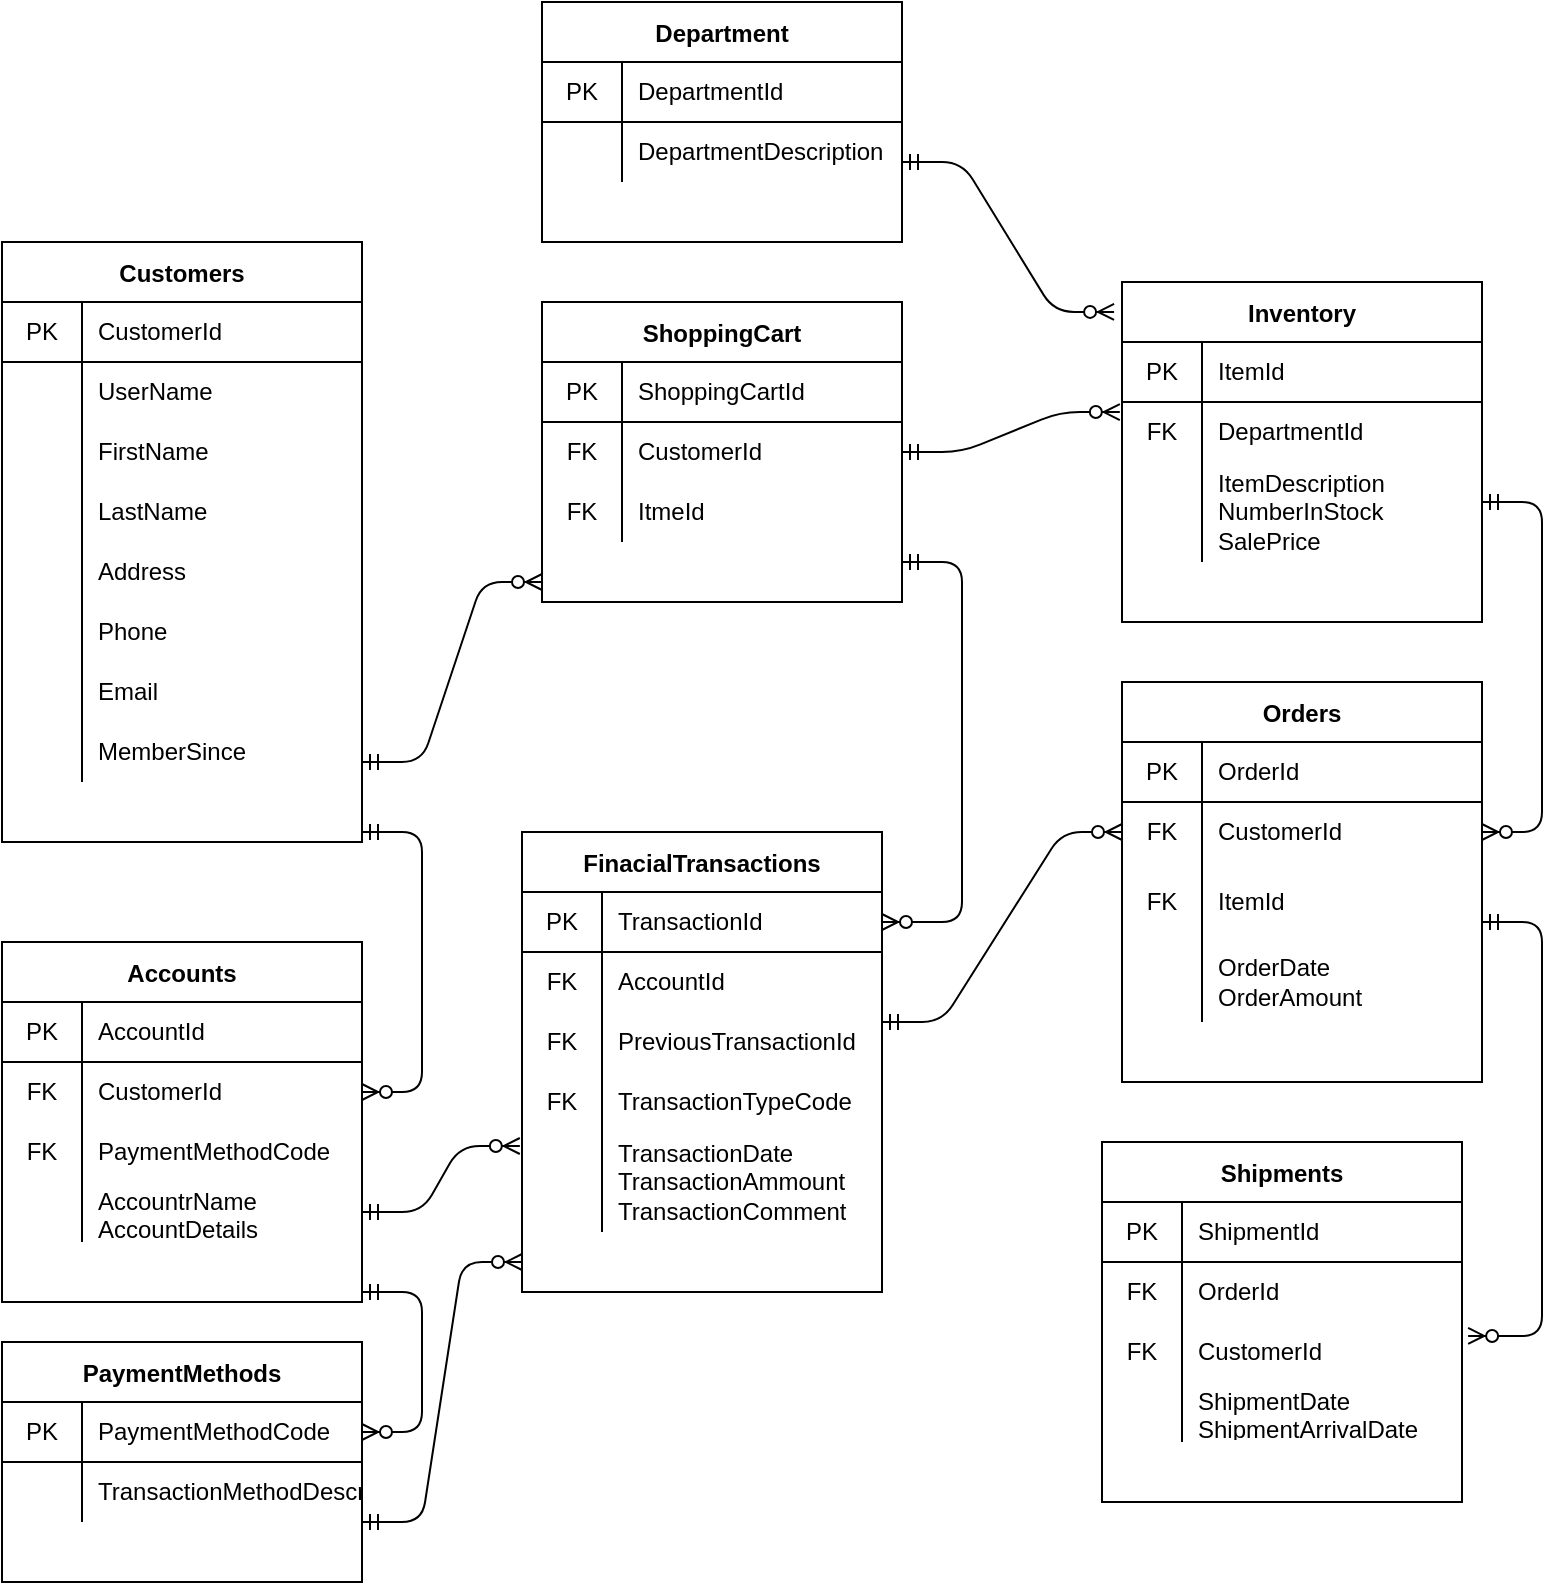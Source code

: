 <mxfile version="14.9.6" type="device"><diagram id="9WRzo0-h3ETyONpO6URu" name="Page-1"><mxGraphModel dx="1086" dy="1906" grid="1" gridSize="10" guides="1" tooltips="1" connect="1" arrows="1" fold="1" page="1" pageScale="1" pageWidth="850" pageHeight="1100" math="0" shadow="0"><root><mxCell id="0"/><mxCell id="1" parent="0"/><mxCell id="kbiYby9vfiGTtwf3nec5-5" value="Customers" style="shape=table;startSize=30;container=1;collapsible=0;childLayout=tableLayout;fixedRows=1;rowLines=0;fontStyle=1;align=center;pointerEvents=1;" vertex="1" parent="1"><mxGeometry x="30" y="20" width="180" height="300" as="geometry"/></mxCell><mxCell id="kbiYby9vfiGTtwf3nec5-6" value="" style="shape=partialRectangle;html=1;whiteSpace=wrap;collapsible=0;dropTarget=0;pointerEvents=1;fillColor=none;top=0;left=0;bottom=1;right=0;points=[[0,0.5],[1,0.5]];portConstraint=eastwest;" vertex="1" parent="kbiYby9vfiGTtwf3nec5-5"><mxGeometry y="30" width="180" height="30" as="geometry"/></mxCell><mxCell id="kbiYby9vfiGTtwf3nec5-7" value="PK" style="shape=partialRectangle;html=1;whiteSpace=wrap;connectable=0;fillColor=none;top=0;left=0;bottom=0;right=0;overflow=hidden;pointerEvents=1;" vertex="1" parent="kbiYby9vfiGTtwf3nec5-6"><mxGeometry width="40" height="30" as="geometry"/></mxCell><mxCell id="kbiYby9vfiGTtwf3nec5-8" value="CustomerId" style="shape=partialRectangle;html=1;whiteSpace=wrap;connectable=0;fillColor=none;top=0;left=0;bottom=0;right=0;align=left;spacingLeft=6;overflow=hidden;pointerEvents=1;" vertex="1" parent="kbiYby9vfiGTtwf3nec5-6"><mxGeometry x="40" width="140" height="30" as="geometry"/></mxCell><mxCell id="kbiYby9vfiGTtwf3nec5-9" value="" style="shape=partialRectangle;html=1;whiteSpace=wrap;collapsible=0;dropTarget=0;pointerEvents=1;fillColor=none;top=0;left=0;bottom=0;right=0;points=[[0,0.5],[1,0.5]];portConstraint=eastwest;" vertex="1" parent="kbiYby9vfiGTtwf3nec5-5"><mxGeometry y="60" width="180" height="30" as="geometry"/></mxCell><mxCell id="kbiYby9vfiGTtwf3nec5-10" value="" style="shape=partialRectangle;html=1;whiteSpace=wrap;connectable=0;fillColor=none;top=0;left=0;bottom=0;right=0;overflow=hidden;pointerEvents=1;" vertex="1" parent="kbiYby9vfiGTtwf3nec5-9"><mxGeometry width="40" height="30" as="geometry"/></mxCell><mxCell id="kbiYby9vfiGTtwf3nec5-11" value="UserName" style="shape=partialRectangle;html=1;whiteSpace=wrap;connectable=0;fillColor=none;top=0;left=0;bottom=0;right=0;align=left;spacingLeft=6;overflow=hidden;pointerEvents=1;" vertex="1" parent="kbiYby9vfiGTtwf3nec5-9"><mxGeometry x="40" width="140" height="30" as="geometry"/></mxCell><mxCell id="kbiYby9vfiGTtwf3nec5-12" value="" style="shape=partialRectangle;html=1;whiteSpace=wrap;collapsible=0;dropTarget=0;pointerEvents=1;fillColor=none;top=0;left=0;bottom=0;right=0;points=[[0,0.5],[1,0.5]];portConstraint=eastwest;" vertex="1" parent="kbiYby9vfiGTtwf3nec5-5"><mxGeometry y="90" width="180" height="30" as="geometry"/></mxCell><mxCell id="kbiYby9vfiGTtwf3nec5-13" value="" style="shape=partialRectangle;html=1;whiteSpace=wrap;connectable=0;fillColor=none;top=0;left=0;bottom=0;right=0;overflow=hidden;pointerEvents=1;" vertex="1" parent="kbiYby9vfiGTtwf3nec5-12"><mxGeometry width="40" height="30" as="geometry"/></mxCell><mxCell id="kbiYby9vfiGTtwf3nec5-14" value="FirstName" style="shape=partialRectangle;html=1;whiteSpace=wrap;connectable=0;fillColor=none;top=0;left=0;bottom=0;right=0;align=left;spacingLeft=6;overflow=hidden;pointerEvents=1;" vertex="1" parent="kbiYby9vfiGTtwf3nec5-12"><mxGeometry x="40" width="140" height="30" as="geometry"/></mxCell><mxCell id="kbiYby9vfiGTtwf3nec5-15" value="" style="shape=partialRectangle;html=1;whiteSpace=wrap;collapsible=0;dropTarget=0;pointerEvents=1;fillColor=none;top=0;left=0;bottom=0;right=0;points=[[0,0.5],[1,0.5]];portConstraint=eastwest;" vertex="1" parent="kbiYby9vfiGTtwf3nec5-5"><mxGeometry y="120" width="180" height="30" as="geometry"/></mxCell><mxCell id="kbiYby9vfiGTtwf3nec5-16" value="" style="shape=partialRectangle;html=1;whiteSpace=wrap;connectable=0;fillColor=none;top=0;left=0;bottom=0;right=0;overflow=hidden;pointerEvents=1;" vertex="1" parent="kbiYby9vfiGTtwf3nec5-15"><mxGeometry width="40" height="30" as="geometry"/></mxCell><mxCell id="kbiYby9vfiGTtwf3nec5-17" value="LastName" style="shape=partialRectangle;html=1;whiteSpace=wrap;connectable=0;fillColor=none;top=0;left=0;bottom=0;right=0;align=left;spacingLeft=6;overflow=hidden;pointerEvents=1;" vertex="1" parent="kbiYby9vfiGTtwf3nec5-15"><mxGeometry x="40" width="140" height="30" as="geometry"/></mxCell><mxCell id="kbiYby9vfiGTtwf3nec5-18" value="" style="shape=partialRectangle;html=1;whiteSpace=wrap;collapsible=0;dropTarget=0;pointerEvents=1;fillColor=none;top=0;left=0;bottom=0;right=0;points=[[0,0.5],[1,0.5]];portConstraint=eastwest;" vertex="1" parent="kbiYby9vfiGTtwf3nec5-5"><mxGeometry y="150" width="180" height="30" as="geometry"/></mxCell><mxCell id="kbiYby9vfiGTtwf3nec5-19" value="" style="shape=partialRectangle;html=1;whiteSpace=wrap;connectable=0;fillColor=none;top=0;left=0;bottom=0;right=0;overflow=hidden;pointerEvents=1;" vertex="1" parent="kbiYby9vfiGTtwf3nec5-18"><mxGeometry width="40" height="30" as="geometry"/></mxCell><mxCell id="kbiYby9vfiGTtwf3nec5-20" value="Address" style="shape=partialRectangle;html=1;whiteSpace=wrap;connectable=0;fillColor=none;top=0;left=0;bottom=0;right=0;align=left;spacingLeft=6;overflow=hidden;pointerEvents=1;" vertex="1" parent="kbiYby9vfiGTtwf3nec5-18"><mxGeometry x="40" width="140" height="30" as="geometry"/></mxCell><mxCell id="kbiYby9vfiGTtwf3nec5-21" value="" style="shape=partialRectangle;html=1;whiteSpace=wrap;collapsible=0;dropTarget=0;pointerEvents=1;fillColor=none;top=0;left=0;bottom=0;right=0;points=[[0,0.5],[1,0.5]];portConstraint=eastwest;" vertex="1" parent="kbiYby9vfiGTtwf3nec5-5"><mxGeometry y="180" width="180" height="30" as="geometry"/></mxCell><mxCell id="kbiYby9vfiGTtwf3nec5-22" value="" style="shape=partialRectangle;html=1;whiteSpace=wrap;connectable=0;fillColor=none;top=0;left=0;bottom=0;right=0;overflow=hidden;pointerEvents=1;" vertex="1" parent="kbiYby9vfiGTtwf3nec5-21"><mxGeometry width="40" height="30" as="geometry"/></mxCell><mxCell id="kbiYby9vfiGTtwf3nec5-23" value="Phone" style="shape=partialRectangle;html=1;whiteSpace=wrap;connectable=0;fillColor=none;top=0;left=0;bottom=0;right=0;align=left;spacingLeft=6;overflow=hidden;pointerEvents=1;" vertex="1" parent="kbiYby9vfiGTtwf3nec5-21"><mxGeometry x="40" width="140" height="30" as="geometry"/></mxCell><mxCell id="kbiYby9vfiGTtwf3nec5-24" value="" style="shape=partialRectangle;html=1;whiteSpace=wrap;collapsible=0;dropTarget=0;pointerEvents=1;fillColor=none;top=0;left=0;bottom=0;right=0;points=[[0,0.5],[1,0.5]];portConstraint=eastwest;" vertex="1" parent="kbiYby9vfiGTtwf3nec5-5"><mxGeometry y="210" width="180" height="30" as="geometry"/></mxCell><mxCell id="kbiYby9vfiGTtwf3nec5-25" value="" style="shape=partialRectangle;html=1;whiteSpace=wrap;connectable=0;fillColor=none;top=0;left=0;bottom=0;right=0;overflow=hidden;pointerEvents=1;" vertex="1" parent="kbiYby9vfiGTtwf3nec5-24"><mxGeometry width="40" height="30" as="geometry"/></mxCell><mxCell id="kbiYby9vfiGTtwf3nec5-26" value="Email" style="shape=partialRectangle;html=1;whiteSpace=wrap;connectable=0;fillColor=none;top=0;left=0;bottom=0;right=0;align=left;spacingLeft=6;overflow=hidden;pointerEvents=1;" vertex="1" parent="kbiYby9vfiGTtwf3nec5-24"><mxGeometry x="40" width="140" height="30" as="geometry"/></mxCell><mxCell id="kbiYby9vfiGTtwf3nec5-27" value="" style="shape=partialRectangle;html=1;whiteSpace=wrap;collapsible=0;dropTarget=0;pointerEvents=1;fillColor=none;top=0;left=0;bottom=0;right=0;points=[[0,0.5],[1,0.5]];portConstraint=eastwest;" vertex="1" parent="kbiYby9vfiGTtwf3nec5-5"><mxGeometry y="240" width="180" height="30" as="geometry"/></mxCell><mxCell id="kbiYby9vfiGTtwf3nec5-28" value="" style="shape=partialRectangle;html=1;whiteSpace=wrap;connectable=0;fillColor=none;top=0;left=0;bottom=0;right=0;overflow=hidden;pointerEvents=1;" vertex="1" parent="kbiYby9vfiGTtwf3nec5-27"><mxGeometry width="40" height="30" as="geometry"/></mxCell><mxCell id="kbiYby9vfiGTtwf3nec5-29" value="MemberSince" style="shape=partialRectangle;html=1;whiteSpace=wrap;connectable=0;fillColor=none;top=0;left=0;bottom=0;right=0;align=left;spacingLeft=6;overflow=hidden;pointerEvents=1;" vertex="1" parent="kbiYby9vfiGTtwf3nec5-27"><mxGeometry x="40" width="140" height="30" as="geometry"/></mxCell><mxCell id="kbiYby9vfiGTtwf3nec5-31" value="Accounts" style="shape=table;startSize=30;container=1;collapsible=0;childLayout=tableLayout;fixedRows=1;rowLines=0;fontStyle=1;align=center;pointerEvents=1;" vertex="1" parent="1"><mxGeometry x="30" y="370" width="180" height="180" as="geometry"/></mxCell><mxCell id="kbiYby9vfiGTtwf3nec5-32" value="" style="shape=partialRectangle;html=1;whiteSpace=wrap;collapsible=0;dropTarget=0;pointerEvents=1;fillColor=none;top=0;left=0;bottom=1;right=0;points=[[0,0.5],[1,0.5]];portConstraint=eastwest;" vertex="1" parent="kbiYby9vfiGTtwf3nec5-31"><mxGeometry y="30" width="180" height="30" as="geometry"/></mxCell><mxCell id="kbiYby9vfiGTtwf3nec5-33" value="PK" style="shape=partialRectangle;html=1;whiteSpace=wrap;connectable=0;fillColor=none;top=0;left=0;bottom=0;right=0;overflow=hidden;pointerEvents=1;" vertex="1" parent="kbiYby9vfiGTtwf3nec5-32"><mxGeometry width="40" height="30" as="geometry"/></mxCell><mxCell id="kbiYby9vfiGTtwf3nec5-34" value="AccountId" style="shape=partialRectangle;html=1;whiteSpace=wrap;connectable=0;fillColor=none;top=0;left=0;bottom=0;right=0;align=left;spacingLeft=6;overflow=hidden;pointerEvents=1;" vertex="1" parent="kbiYby9vfiGTtwf3nec5-32"><mxGeometry x="40" width="140" height="30" as="geometry"/></mxCell><mxCell id="kbiYby9vfiGTtwf3nec5-35" value="" style="shape=partialRectangle;html=1;whiteSpace=wrap;collapsible=0;dropTarget=0;pointerEvents=1;fillColor=none;top=0;left=0;bottom=0;right=0;points=[[0,0.5],[1,0.5]];portConstraint=eastwest;" vertex="1" parent="kbiYby9vfiGTtwf3nec5-31"><mxGeometry y="60" width="180" height="30" as="geometry"/></mxCell><mxCell id="kbiYby9vfiGTtwf3nec5-36" value="FK" style="shape=partialRectangle;html=1;whiteSpace=wrap;connectable=0;fillColor=none;top=0;left=0;bottom=0;right=0;overflow=hidden;pointerEvents=1;" vertex="1" parent="kbiYby9vfiGTtwf3nec5-35"><mxGeometry width="40" height="30" as="geometry"/></mxCell><mxCell id="kbiYby9vfiGTtwf3nec5-37" value="CustomerId" style="shape=partialRectangle;html=1;whiteSpace=wrap;connectable=0;fillColor=none;top=0;left=0;bottom=0;right=0;align=left;spacingLeft=6;overflow=hidden;pointerEvents=1;" vertex="1" parent="kbiYby9vfiGTtwf3nec5-35"><mxGeometry x="40" width="140" height="30" as="geometry"/></mxCell><mxCell id="kbiYby9vfiGTtwf3nec5-38" value="" style="shape=partialRectangle;html=1;whiteSpace=wrap;collapsible=0;dropTarget=0;pointerEvents=1;fillColor=none;top=0;left=0;bottom=0;right=0;points=[[0,0.5],[1,0.5]];portConstraint=eastwest;" vertex="1" parent="kbiYby9vfiGTtwf3nec5-31"><mxGeometry y="90" width="180" height="30" as="geometry"/></mxCell><mxCell id="kbiYby9vfiGTtwf3nec5-39" value="FK" style="shape=partialRectangle;html=1;whiteSpace=wrap;connectable=0;fillColor=none;top=0;left=0;bottom=0;right=0;overflow=hidden;pointerEvents=1;" vertex="1" parent="kbiYby9vfiGTtwf3nec5-38"><mxGeometry width="40" height="30" as="geometry"/></mxCell><mxCell id="kbiYby9vfiGTtwf3nec5-40" value="PaymentMethodCode" style="shape=partialRectangle;html=1;whiteSpace=wrap;connectable=0;fillColor=none;top=0;left=0;bottom=0;right=0;align=left;spacingLeft=6;overflow=hidden;pointerEvents=1;" vertex="1" parent="kbiYby9vfiGTtwf3nec5-38"><mxGeometry x="40" width="140" height="30" as="geometry"/></mxCell><mxCell id="kbiYby9vfiGTtwf3nec5-132" value="" style="shape=partialRectangle;html=1;whiteSpace=wrap;collapsible=0;dropTarget=0;pointerEvents=1;fillColor=none;top=0;left=0;bottom=0;right=0;points=[[0,0.5],[1,0.5]];portConstraint=eastwest;" vertex="1" parent="kbiYby9vfiGTtwf3nec5-31"><mxGeometry y="120" width="180" height="30" as="geometry"/></mxCell><mxCell id="kbiYby9vfiGTtwf3nec5-133" value="" style="shape=partialRectangle;html=1;whiteSpace=wrap;connectable=0;fillColor=none;top=0;left=0;bottom=0;right=0;overflow=hidden;pointerEvents=1;" vertex="1" parent="kbiYby9vfiGTtwf3nec5-132"><mxGeometry width="40" height="30" as="geometry"/></mxCell><mxCell id="kbiYby9vfiGTtwf3nec5-134" value="AccountrName&lt;br&gt;AccountDetails" style="shape=partialRectangle;html=1;whiteSpace=wrap;connectable=0;fillColor=none;top=0;left=0;bottom=0;right=0;align=left;spacingLeft=6;overflow=hidden;pointerEvents=1;" vertex="1" parent="kbiYby9vfiGTtwf3nec5-132"><mxGeometry x="40" width="140" height="30" as="geometry"/></mxCell><mxCell id="kbiYby9vfiGTtwf3nec5-44" value="PaymentMethods" style="shape=table;startSize=30;container=1;collapsible=0;childLayout=tableLayout;fixedRows=1;rowLines=0;fontStyle=1;align=center;pointerEvents=1;" vertex="1" parent="1"><mxGeometry x="30" y="570" width="180" height="120" as="geometry"/></mxCell><mxCell id="kbiYby9vfiGTtwf3nec5-45" value="" style="shape=partialRectangle;html=1;whiteSpace=wrap;collapsible=0;dropTarget=0;pointerEvents=1;fillColor=none;top=0;left=0;bottom=1;right=0;points=[[0,0.5],[1,0.5]];portConstraint=eastwest;" vertex="1" parent="kbiYby9vfiGTtwf3nec5-44"><mxGeometry y="30" width="180" height="30" as="geometry"/></mxCell><mxCell id="kbiYby9vfiGTtwf3nec5-46" value="PK" style="shape=partialRectangle;html=1;whiteSpace=wrap;connectable=0;fillColor=none;top=0;left=0;bottom=0;right=0;overflow=hidden;pointerEvents=1;" vertex="1" parent="kbiYby9vfiGTtwf3nec5-45"><mxGeometry width="40" height="30" as="geometry"/></mxCell><mxCell id="kbiYby9vfiGTtwf3nec5-47" value="PaymentMethodCode" style="shape=partialRectangle;html=1;whiteSpace=wrap;connectable=0;fillColor=none;top=0;left=0;bottom=0;right=0;align=left;spacingLeft=6;overflow=hidden;pointerEvents=1;" vertex="1" parent="kbiYby9vfiGTtwf3nec5-45"><mxGeometry x="40" width="140" height="30" as="geometry"/></mxCell><mxCell id="kbiYby9vfiGTtwf3nec5-48" value="" style="shape=partialRectangle;html=1;whiteSpace=wrap;collapsible=0;dropTarget=0;pointerEvents=1;fillColor=none;top=0;left=0;bottom=0;right=0;points=[[0,0.5],[1,0.5]];portConstraint=eastwest;" vertex="1" parent="kbiYby9vfiGTtwf3nec5-44"><mxGeometry y="60" width="180" height="30" as="geometry"/></mxCell><mxCell id="kbiYby9vfiGTtwf3nec5-49" value="" style="shape=partialRectangle;html=1;whiteSpace=wrap;connectable=0;fillColor=none;top=0;left=0;bottom=0;right=0;overflow=hidden;pointerEvents=1;" vertex="1" parent="kbiYby9vfiGTtwf3nec5-48"><mxGeometry width="40" height="30" as="geometry"/></mxCell><mxCell id="kbiYby9vfiGTtwf3nec5-50" value="TransactionMethodDescription" style="shape=partialRectangle;html=1;whiteSpace=wrap;connectable=0;fillColor=none;top=0;left=0;bottom=0;right=0;align=left;spacingLeft=6;overflow=hidden;pointerEvents=1;" vertex="1" parent="kbiYby9vfiGTtwf3nec5-48"><mxGeometry x="40" width="140" height="30" as="geometry"/></mxCell><mxCell id="kbiYby9vfiGTtwf3nec5-73" value="Department" style="shape=table;startSize=30;container=1;collapsible=0;childLayout=tableLayout;fixedRows=1;rowLines=0;fontStyle=1;align=center;pointerEvents=1;" vertex="1" parent="1"><mxGeometry x="300" y="-100" width="180" height="120" as="geometry"/></mxCell><mxCell id="kbiYby9vfiGTtwf3nec5-74" value="" style="shape=partialRectangle;html=1;whiteSpace=wrap;collapsible=0;dropTarget=0;pointerEvents=1;fillColor=none;top=0;left=0;bottom=1;right=0;points=[[0,0.5],[1,0.5]];portConstraint=eastwest;" vertex="1" parent="kbiYby9vfiGTtwf3nec5-73"><mxGeometry y="30" width="180" height="30" as="geometry"/></mxCell><mxCell id="kbiYby9vfiGTtwf3nec5-75" value="PK" style="shape=partialRectangle;html=1;whiteSpace=wrap;connectable=0;fillColor=none;top=0;left=0;bottom=0;right=0;overflow=hidden;pointerEvents=1;" vertex="1" parent="kbiYby9vfiGTtwf3nec5-74"><mxGeometry width="40" height="30" as="geometry"/></mxCell><mxCell id="kbiYby9vfiGTtwf3nec5-76" value="DepartmentId" style="shape=partialRectangle;html=1;whiteSpace=wrap;connectable=0;fillColor=none;top=0;left=0;bottom=0;right=0;align=left;spacingLeft=6;overflow=hidden;pointerEvents=1;" vertex="1" parent="kbiYby9vfiGTtwf3nec5-74"><mxGeometry x="40" width="140" height="30" as="geometry"/></mxCell><mxCell id="kbiYby9vfiGTtwf3nec5-77" value="" style="shape=partialRectangle;html=1;whiteSpace=wrap;collapsible=0;dropTarget=0;pointerEvents=1;fillColor=none;top=0;left=0;bottom=0;right=0;points=[[0,0.5],[1,0.5]];portConstraint=eastwest;" vertex="1" parent="kbiYby9vfiGTtwf3nec5-73"><mxGeometry y="60" width="180" height="30" as="geometry"/></mxCell><mxCell id="kbiYby9vfiGTtwf3nec5-78" value="" style="shape=partialRectangle;html=1;whiteSpace=wrap;connectable=0;fillColor=none;top=0;left=0;bottom=0;right=0;overflow=hidden;pointerEvents=1;" vertex="1" parent="kbiYby9vfiGTtwf3nec5-77"><mxGeometry width="40" height="30" as="geometry"/></mxCell><mxCell id="kbiYby9vfiGTtwf3nec5-79" value="DepartmentDescription" style="shape=partialRectangle;html=1;whiteSpace=wrap;connectable=0;fillColor=none;top=0;left=0;bottom=0;right=0;align=left;spacingLeft=6;overflow=hidden;pointerEvents=1;" vertex="1" parent="kbiYby9vfiGTtwf3nec5-77"><mxGeometry x="40" width="140" height="30" as="geometry"/></mxCell><mxCell id="kbiYby9vfiGTtwf3nec5-83" value="ShoppingCart" style="shape=table;startSize=30;container=1;collapsible=0;childLayout=tableLayout;fixedRows=1;rowLines=0;fontStyle=1;align=center;pointerEvents=1;" vertex="1" parent="1"><mxGeometry x="300" y="50" width="180" height="150" as="geometry"/></mxCell><mxCell id="kbiYby9vfiGTtwf3nec5-84" value="" style="shape=partialRectangle;html=1;whiteSpace=wrap;collapsible=0;dropTarget=0;pointerEvents=1;fillColor=none;top=0;left=0;bottom=1;right=0;points=[[0,0.5],[1,0.5]];portConstraint=eastwest;" vertex="1" parent="kbiYby9vfiGTtwf3nec5-83"><mxGeometry y="30" width="180" height="30" as="geometry"/></mxCell><mxCell id="kbiYby9vfiGTtwf3nec5-85" value="PK" style="shape=partialRectangle;html=1;whiteSpace=wrap;connectable=0;fillColor=none;top=0;left=0;bottom=0;right=0;overflow=hidden;pointerEvents=1;" vertex="1" parent="kbiYby9vfiGTtwf3nec5-84"><mxGeometry width="40" height="30" as="geometry"/></mxCell><mxCell id="kbiYby9vfiGTtwf3nec5-86" value="ShoppingCartId" style="shape=partialRectangle;html=1;whiteSpace=wrap;connectable=0;fillColor=none;top=0;left=0;bottom=0;right=0;align=left;spacingLeft=6;overflow=hidden;pointerEvents=1;" vertex="1" parent="kbiYby9vfiGTtwf3nec5-84"><mxGeometry x="40" width="140" height="30" as="geometry"/></mxCell><mxCell id="kbiYby9vfiGTtwf3nec5-87" value="" style="shape=partialRectangle;html=1;whiteSpace=wrap;collapsible=0;dropTarget=0;pointerEvents=1;fillColor=none;top=0;left=0;bottom=0;right=0;points=[[0,0.5],[1,0.5]];portConstraint=eastwest;" vertex="1" parent="kbiYby9vfiGTtwf3nec5-83"><mxGeometry y="60" width="180" height="30" as="geometry"/></mxCell><mxCell id="kbiYby9vfiGTtwf3nec5-88" value="FK" style="shape=partialRectangle;html=1;whiteSpace=wrap;connectable=0;fillColor=none;top=0;left=0;bottom=0;right=0;overflow=hidden;pointerEvents=1;" vertex="1" parent="kbiYby9vfiGTtwf3nec5-87"><mxGeometry width="40" height="30" as="geometry"/></mxCell><mxCell id="kbiYby9vfiGTtwf3nec5-89" value="CustomerId" style="shape=partialRectangle;html=1;whiteSpace=wrap;connectable=0;fillColor=none;top=0;left=0;bottom=0;right=0;align=left;spacingLeft=6;overflow=hidden;pointerEvents=1;" vertex="1" parent="kbiYby9vfiGTtwf3nec5-87"><mxGeometry x="40" width="140" height="30" as="geometry"/></mxCell><mxCell id="kbiYby9vfiGTtwf3nec5-90" value="" style="shape=partialRectangle;html=1;whiteSpace=wrap;collapsible=0;dropTarget=0;pointerEvents=1;fillColor=none;top=0;left=0;bottom=0;right=0;points=[[0,0.5],[1,0.5]];portConstraint=eastwest;" vertex="1" parent="kbiYby9vfiGTtwf3nec5-83"><mxGeometry y="90" width="180" height="30" as="geometry"/></mxCell><mxCell id="kbiYby9vfiGTtwf3nec5-91" value="FK" style="shape=partialRectangle;html=1;whiteSpace=wrap;connectable=0;fillColor=none;top=0;left=0;bottom=0;right=0;overflow=hidden;pointerEvents=1;" vertex="1" parent="kbiYby9vfiGTtwf3nec5-90"><mxGeometry width="40" height="30" as="geometry"/></mxCell><mxCell id="kbiYby9vfiGTtwf3nec5-92" value="ItmeId" style="shape=partialRectangle;html=1;whiteSpace=wrap;connectable=0;fillColor=none;top=0;left=0;bottom=0;right=0;align=left;spacingLeft=6;overflow=hidden;pointerEvents=1;" vertex="1" parent="kbiYby9vfiGTtwf3nec5-90"><mxGeometry x="40" width="140" height="30" as="geometry"/></mxCell><mxCell id="kbiYby9vfiGTtwf3nec5-93" value="Inventory" style="shape=table;startSize=30;container=1;collapsible=0;childLayout=tableLayout;fixedRows=1;rowLines=0;fontStyle=1;align=center;pointerEvents=1;" vertex="1" parent="1"><mxGeometry x="590" y="40" width="180" height="170" as="geometry"/></mxCell><mxCell id="kbiYby9vfiGTtwf3nec5-94" value="" style="shape=partialRectangle;html=1;whiteSpace=wrap;collapsible=0;dropTarget=0;pointerEvents=1;fillColor=none;top=0;left=0;bottom=1;right=0;points=[[0,0.5],[1,0.5]];portConstraint=eastwest;" vertex="1" parent="kbiYby9vfiGTtwf3nec5-93"><mxGeometry y="30" width="180" height="30" as="geometry"/></mxCell><mxCell id="kbiYby9vfiGTtwf3nec5-95" value="PK" style="shape=partialRectangle;html=1;whiteSpace=wrap;connectable=0;fillColor=none;top=0;left=0;bottom=0;right=0;overflow=hidden;pointerEvents=1;" vertex="1" parent="kbiYby9vfiGTtwf3nec5-94"><mxGeometry width="40" height="30" as="geometry"/></mxCell><mxCell id="kbiYby9vfiGTtwf3nec5-96" value="ItemId" style="shape=partialRectangle;html=1;whiteSpace=wrap;connectable=0;fillColor=none;top=0;left=0;bottom=0;right=0;align=left;spacingLeft=6;overflow=hidden;pointerEvents=1;" vertex="1" parent="kbiYby9vfiGTtwf3nec5-94"><mxGeometry x="40" width="140" height="30" as="geometry"/></mxCell><mxCell id="kbiYby9vfiGTtwf3nec5-97" value="" style="shape=partialRectangle;html=1;whiteSpace=wrap;collapsible=0;dropTarget=0;pointerEvents=1;fillColor=none;top=0;left=0;bottom=0;right=0;points=[[0,0.5],[1,0.5]];portConstraint=eastwest;" vertex="1" parent="kbiYby9vfiGTtwf3nec5-93"><mxGeometry y="60" width="180" height="30" as="geometry"/></mxCell><mxCell id="kbiYby9vfiGTtwf3nec5-98" value="FK" style="shape=partialRectangle;html=1;whiteSpace=wrap;connectable=0;fillColor=none;top=0;left=0;bottom=0;right=0;overflow=hidden;pointerEvents=1;" vertex="1" parent="kbiYby9vfiGTtwf3nec5-97"><mxGeometry width="40" height="30" as="geometry"/></mxCell><mxCell id="kbiYby9vfiGTtwf3nec5-99" value="DepartmentId" style="shape=partialRectangle;html=1;whiteSpace=wrap;connectable=0;fillColor=none;top=0;left=0;bottom=0;right=0;align=left;spacingLeft=6;overflow=hidden;pointerEvents=1;" vertex="1" parent="kbiYby9vfiGTtwf3nec5-97"><mxGeometry x="40" width="140" height="30" as="geometry"/></mxCell><mxCell id="kbiYby9vfiGTtwf3nec5-100" value="" style="shape=partialRectangle;html=1;whiteSpace=wrap;collapsible=0;dropTarget=0;pointerEvents=1;fillColor=none;top=0;left=0;bottom=0;right=0;points=[[0,0.5],[1,0.5]];portConstraint=eastwest;" vertex="1" parent="kbiYby9vfiGTtwf3nec5-93"><mxGeometry y="90" width="180" height="50" as="geometry"/></mxCell><mxCell id="kbiYby9vfiGTtwf3nec5-101" value="" style="shape=partialRectangle;html=1;whiteSpace=wrap;connectable=0;fillColor=none;top=0;left=0;bottom=0;right=0;overflow=hidden;pointerEvents=1;" vertex="1" parent="kbiYby9vfiGTtwf3nec5-100"><mxGeometry width="40" height="50" as="geometry"/></mxCell><mxCell id="kbiYby9vfiGTtwf3nec5-102" value="ItemDescription&lt;br&gt;NumberInStock&lt;br&gt;SalePrice" style="shape=partialRectangle;html=1;whiteSpace=wrap;connectable=0;fillColor=none;top=0;left=0;bottom=0;right=0;align=left;spacingLeft=6;overflow=hidden;pointerEvents=1;" vertex="1" parent="kbiYby9vfiGTtwf3nec5-100"><mxGeometry x="40" width="140" height="50" as="geometry"/></mxCell><mxCell id="kbiYby9vfiGTtwf3nec5-103" value="Orders" style="shape=table;startSize=30;container=1;collapsible=0;childLayout=tableLayout;fixedRows=1;rowLines=0;fontStyle=1;align=center;pointerEvents=1;" vertex="1" parent="1"><mxGeometry x="590" y="240" width="180" height="200" as="geometry"/></mxCell><mxCell id="kbiYby9vfiGTtwf3nec5-104" value="" style="shape=partialRectangle;html=1;whiteSpace=wrap;collapsible=0;dropTarget=0;pointerEvents=1;fillColor=none;top=0;left=0;bottom=1;right=0;points=[[0,0.5],[1,0.5]];portConstraint=eastwest;" vertex="1" parent="kbiYby9vfiGTtwf3nec5-103"><mxGeometry y="30" width="180" height="30" as="geometry"/></mxCell><mxCell id="kbiYby9vfiGTtwf3nec5-105" value="PK" style="shape=partialRectangle;html=1;whiteSpace=wrap;connectable=0;fillColor=none;top=0;left=0;bottom=0;right=0;overflow=hidden;pointerEvents=1;" vertex="1" parent="kbiYby9vfiGTtwf3nec5-104"><mxGeometry width="40" height="30" as="geometry"/></mxCell><mxCell id="kbiYby9vfiGTtwf3nec5-106" value="OrderId" style="shape=partialRectangle;html=1;whiteSpace=wrap;connectable=0;fillColor=none;top=0;left=0;bottom=0;right=0;align=left;spacingLeft=6;overflow=hidden;pointerEvents=1;" vertex="1" parent="kbiYby9vfiGTtwf3nec5-104"><mxGeometry x="40" width="140" height="30" as="geometry"/></mxCell><mxCell id="kbiYby9vfiGTtwf3nec5-107" value="" style="shape=partialRectangle;html=1;whiteSpace=wrap;collapsible=0;dropTarget=0;pointerEvents=1;fillColor=none;top=0;left=0;bottom=0;right=0;points=[[0,0.5],[1,0.5]];portConstraint=eastwest;" vertex="1" parent="kbiYby9vfiGTtwf3nec5-103"><mxGeometry y="60" width="180" height="30" as="geometry"/></mxCell><mxCell id="kbiYby9vfiGTtwf3nec5-108" value="FK" style="shape=partialRectangle;html=1;whiteSpace=wrap;connectable=0;fillColor=none;top=0;left=0;bottom=0;right=0;overflow=hidden;pointerEvents=1;" vertex="1" parent="kbiYby9vfiGTtwf3nec5-107"><mxGeometry width="40" height="30" as="geometry"/></mxCell><mxCell id="kbiYby9vfiGTtwf3nec5-109" value="CustomerId" style="shape=partialRectangle;html=1;whiteSpace=wrap;connectable=0;fillColor=none;top=0;left=0;bottom=0;right=0;align=left;spacingLeft=6;overflow=hidden;pointerEvents=1;" vertex="1" parent="kbiYby9vfiGTtwf3nec5-107"><mxGeometry x="40" width="140" height="30" as="geometry"/></mxCell><mxCell id="kbiYby9vfiGTtwf3nec5-110" value="" style="shape=partialRectangle;html=1;whiteSpace=wrap;collapsible=0;dropTarget=0;pointerEvents=1;fillColor=none;top=0;left=0;bottom=0;right=0;points=[[0,0.5],[1,0.5]];portConstraint=eastwest;" vertex="1" parent="kbiYby9vfiGTtwf3nec5-103"><mxGeometry y="90" width="180" height="40" as="geometry"/></mxCell><mxCell id="kbiYby9vfiGTtwf3nec5-111" value="FK" style="shape=partialRectangle;html=1;whiteSpace=wrap;connectable=0;fillColor=none;top=0;left=0;bottom=0;right=0;overflow=hidden;pointerEvents=1;" vertex="1" parent="kbiYby9vfiGTtwf3nec5-110"><mxGeometry width="40" height="40" as="geometry"/></mxCell><mxCell id="kbiYby9vfiGTtwf3nec5-112" value="ItemId" style="shape=partialRectangle;html=1;whiteSpace=wrap;connectable=0;fillColor=none;top=0;left=0;bottom=0;right=0;align=left;spacingLeft=6;overflow=hidden;pointerEvents=1;" vertex="1" parent="kbiYby9vfiGTtwf3nec5-110"><mxGeometry x="40" width="140" height="40" as="geometry"/></mxCell><mxCell id="kbiYby9vfiGTtwf3nec5-113" value="" style="shape=partialRectangle;html=1;whiteSpace=wrap;collapsible=0;dropTarget=0;pointerEvents=1;fillColor=none;top=0;left=0;bottom=0;right=0;points=[[0,0.5],[1,0.5]];portConstraint=eastwest;" vertex="1" parent="kbiYby9vfiGTtwf3nec5-103"><mxGeometry y="130" width="180" height="40" as="geometry"/></mxCell><mxCell id="kbiYby9vfiGTtwf3nec5-114" value="" style="shape=partialRectangle;html=1;whiteSpace=wrap;connectable=0;fillColor=none;top=0;left=0;bottom=0;right=0;overflow=hidden;pointerEvents=1;" vertex="1" parent="kbiYby9vfiGTtwf3nec5-113"><mxGeometry width="40" height="40" as="geometry"/></mxCell><mxCell id="kbiYby9vfiGTtwf3nec5-115" value="OrderDate&lt;br&gt;OrderAmount" style="shape=partialRectangle;html=1;whiteSpace=wrap;connectable=0;fillColor=none;top=0;left=0;bottom=0;right=0;align=left;spacingLeft=6;overflow=hidden;pointerEvents=1;" vertex="1" parent="kbiYby9vfiGTtwf3nec5-113"><mxGeometry x="40" width="140" height="40" as="geometry"/></mxCell><mxCell id="kbiYby9vfiGTtwf3nec5-116" value="Shipments" style="shape=table;startSize=30;container=1;collapsible=0;childLayout=tableLayout;fixedRows=1;rowLines=0;fontStyle=1;align=center;pointerEvents=1;" vertex="1" parent="1"><mxGeometry x="580" y="470" width="180" height="180" as="geometry"/></mxCell><mxCell id="kbiYby9vfiGTtwf3nec5-117" value="" style="shape=partialRectangle;html=1;whiteSpace=wrap;collapsible=0;dropTarget=0;pointerEvents=1;fillColor=none;top=0;left=0;bottom=1;right=0;points=[[0,0.5],[1,0.5]];portConstraint=eastwest;" vertex="1" parent="kbiYby9vfiGTtwf3nec5-116"><mxGeometry y="30" width="180" height="30" as="geometry"/></mxCell><mxCell id="kbiYby9vfiGTtwf3nec5-118" value="PK" style="shape=partialRectangle;html=1;whiteSpace=wrap;connectable=0;fillColor=none;top=0;left=0;bottom=0;right=0;overflow=hidden;pointerEvents=1;" vertex="1" parent="kbiYby9vfiGTtwf3nec5-117"><mxGeometry width="40" height="30" as="geometry"/></mxCell><mxCell id="kbiYby9vfiGTtwf3nec5-119" value="ShipmentId" style="shape=partialRectangle;html=1;whiteSpace=wrap;connectable=0;fillColor=none;top=0;left=0;bottom=0;right=0;align=left;spacingLeft=6;overflow=hidden;pointerEvents=1;" vertex="1" parent="kbiYby9vfiGTtwf3nec5-117"><mxGeometry x="40" width="140" height="30" as="geometry"/></mxCell><mxCell id="kbiYby9vfiGTtwf3nec5-120" value="" style="shape=partialRectangle;html=1;whiteSpace=wrap;collapsible=0;dropTarget=0;pointerEvents=1;fillColor=none;top=0;left=0;bottom=0;right=0;points=[[0,0.5],[1,0.5]];portConstraint=eastwest;" vertex="1" parent="kbiYby9vfiGTtwf3nec5-116"><mxGeometry y="60" width="180" height="30" as="geometry"/></mxCell><mxCell id="kbiYby9vfiGTtwf3nec5-121" value="FK" style="shape=partialRectangle;html=1;whiteSpace=wrap;connectable=0;fillColor=none;top=0;left=0;bottom=0;right=0;overflow=hidden;pointerEvents=1;" vertex="1" parent="kbiYby9vfiGTtwf3nec5-120"><mxGeometry width="40" height="30" as="geometry"/></mxCell><mxCell id="kbiYby9vfiGTtwf3nec5-122" value="OrderId" style="shape=partialRectangle;html=1;whiteSpace=wrap;connectable=0;fillColor=none;top=0;left=0;bottom=0;right=0;align=left;spacingLeft=6;overflow=hidden;pointerEvents=1;" vertex="1" parent="kbiYby9vfiGTtwf3nec5-120"><mxGeometry x="40" width="140" height="30" as="geometry"/></mxCell><mxCell id="kbiYby9vfiGTtwf3nec5-123" value="" style="shape=partialRectangle;html=1;whiteSpace=wrap;collapsible=0;dropTarget=0;pointerEvents=1;fillColor=none;top=0;left=0;bottom=0;right=0;points=[[0,0.5],[1,0.5]];portConstraint=eastwest;" vertex="1" parent="kbiYby9vfiGTtwf3nec5-116"><mxGeometry y="90" width="180" height="30" as="geometry"/></mxCell><mxCell id="kbiYby9vfiGTtwf3nec5-124" value="FK" style="shape=partialRectangle;html=1;whiteSpace=wrap;connectable=0;fillColor=none;top=0;left=0;bottom=0;right=0;overflow=hidden;pointerEvents=1;" vertex="1" parent="kbiYby9vfiGTtwf3nec5-123"><mxGeometry width="40" height="30" as="geometry"/></mxCell><mxCell id="kbiYby9vfiGTtwf3nec5-125" value="CustomerId" style="shape=partialRectangle;html=1;whiteSpace=wrap;connectable=0;fillColor=none;top=0;left=0;bottom=0;right=0;align=left;spacingLeft=6;overflow=hidden;pointerEvents=1;" vertex="1" parent="kbiYby9vfiGTtwf3nec5-123"><mxGeometry x="40" width="140" height="30" as="geometry"/></mxCell><mxCell id="kbiYby9vfiGTtwf3nec5-126" value="" style="shape=partialRectangle;html=1;whiteSpace=wrap;collapsible=0;dropTarget=0;pointerEvents=1;fillColor=none;top=0;left=0;bottom=0;right=0;points=[[0,0.5],[1,0.5]];portConstraint=eastwest;" vertex="1" parent="kbiYby9vfiGTtwf3nec5-116"><mxGeometry y="120" width="180" height="30" as="geometry"/></mxCell><mxCell id="kbiYby9vfiGTtwf3nec5-127" value="" style="shape=partialRectangle;html=1;whiteSpace=wrap;connectable=0;fillColor=none;top=0;left=0;bottom=0;right=0;overflow=hidden;pointerEvents=1;" vertex="1" parent="kbiYby9vfiGTtwf3nec5-126"><mxGeometry width="40" height="30" as="geometry"/></mxCell><mxCell id="kbiYby9vfiGTtwf3nec5-128" value="ShipmentDate&lt;br&gt;ShipmentArrivalDate" style="shape=partialRectangle;html=1;whiteSpace=wrap;connectable=0;fillColor=none;top=0;left=0;bottom=0;right=0;align=left;spacingLeft=6;overflow=hidden;pointerEvents=1;" vertex="1" parent="kbiYby9vfiGTtwf3nec5-126"><mxGeometry x="40" width="140" height="30" as="geometry"/></mxCell><mxCell id="kbiYby9vfiGTtwf3nec5-54" value="FinacialTransactions" style="shape=table;startSize=30;container=1;collapsible=0;childLayout=tableLayout;fixedRows=1;rowLines=0;fontStyle=1;align=center;pointerEvents=1;" vertex="1" parent="1"><mxGeometry x="290" y="315" width="180" height="230" as="geometry"/></mxCell><mxCell id="kbiYby9vfiGTtwf3nec5-55" value="" style="shape=partialRectangle;html=1;whiteSpace=wrap;collapsible=0;dropTarget=0;pointerEvents=1;fillColor=none;top=0;left=0;bottom=1;right=0;points=[[0,0.5],[1,0.5]];portConstraint=eastwest;" vertex="1" parent="kbiYby9vfiGTtwf3nec5-54"><mxGeometry y="30" width="180" height="30" as="geometry"/></mxCell><mxCell id="kbiYby9vfiGTtwf3nec5-56" value="PK" style="shape=partialRectangle;html=1;whiteSpace=wrap;connectable=0;fillColor=none;top=0;left=0;bottom=0;right=0;overflow=hidden;pointerEvents=1;" vertex="1" parent="kbiYby9vfiGTtwf3nec5-55"><mxGeometry width="40" height="30" as="geometry"/></mxCell><mxCell id="kbiYby9vfiGTtwf3nec5-57" value="TransactionId" style="shape=partialRectangle;html=1;whiteSpace=wrap;connectable=0;fillColor=none;top=0;left=0;bottom=0;right=0;align=left;spacingLeft=6;overflow=hidden;pointerEvents=1;" vertex="1" parent="kbiYby9vfiGTtwf3nec5-55"><mxGeometry x="40" width="140" height="30" as="geometry"/></mxCell><mxCell id="kbiYby9vfiGTtwf3nec5-58" value="" style="shape=partialRectangle;html=1;whiteSpace=wrap;collapsible=0;dropTarget=0;pointerEvents=1;fillColor=none;top=0;left=0;bottom=0;right=0;points=[[0,0.5],[1,0.5]];portConstraint=eastwest;" vertex="1" parent="kbiYby9vfiGTtwf3nec5-54"><mxGeometry y="60" width="180" height="30" as="geometry"/></mxCell><mxCell id="kbiYby9vfiGTtwf3nec5-59" value="FK" style="shape=partialRectangle;html=1;whiteSpace=wrap;connectable=0;fillColor=none;top=0;left=0;bottom=0;right=0;overflow=hidden;pointerEvents=1;" vertex="1" parent="kbiYby9vfiGTtwf3nec5-58"><mxGeometry width="40" height="30" as="geometry"/></mxCell><mxCell id="kbiYby9vfiGTtwf3nec5-60" value="AccountId" style="shape=partialRectangle;html=1;whiteSpace=wrap;connectable=0;fillColor=none;top=0;left=0;bottom=0;right=0;align=left;spacingLeft=6;overflow=hidden;pointerEvents=1;" vertex="1" parent="kbiYby9vfiGTtwf3nec5-58"><mxGeometry x="40" width="140" height="30" as="geometry"/></mxCell><mxCell id="kbiYby9vfiGTtwf3nec5-61" value="" style="shape=partialRectangle;html=1;whiteSpace=wrap;collapsible=0;dropTarget=0;pointerEvents=1;fillColor=none;top=0;left=0;bottom=0;right=0;points=[[0,0.5],[1,0.5]];portConstraint=eastwest;" vertex="1" parent="kbiYby9vfiGTtwf3nec5-54"><mxGeometry y="90" width="180" height="30" as="geometry"/></mxCell><mxCell id="kbiYby9vfiGTtwf3nec5-62" value="FK" style="shape=partialRectangle;html=1;whiteSpace=wrap;connectable=0;fillColor=none;top=0;left=0;bottom=0;right=0;overflow=hidden;pointerEvents=1;" vertex="1" parent="kbiYby9vfiGTtwf3nec5-61"><mxGeometry width="40" height="30" as="geometry"/></mxCell><mxCell id="kbiYby9vfiGTtwf3nec5-63" value="PreviousTransactionId" style="shape=partialRectangle;html=1;whiteSpace=wrap;connectable=0;fillColor=none;top=0;left=0;bottom=0;right=0;align=left;spacingLeft=6;overflow=hidden;pointerEvents=1;" vertex="1" parent="kbiYby9vfiGTtwf3nec5-61"><mxGeometry x="40" width="140" height="30" as="geometry"/></mxCell><mxCell id="kbiYby9vfiGTtwf3nec5-64" value="" style="shape=partialRectangle;html=1;whiteSpace=wrap;collapsible=0;dropTarget=0;pointerEvents=1;fillColor=none;top=0;left=0;bottom=0;right=0;points=[[0,0.5],[1,0.5]];portConstraint=eastwest;" vertex="1" parent="kbiYby9vfiGTtwf3nec5-54"><mxGeometry y="120" width="180" height="30" as="geometry"/></mxCell><mxCell id="kbiYby9vfiGTtwf3nec5-65" value="FK" style="shape=partialRectangle;html=1;whiteSpace=wrap;connectable=0;fillColor=none;top=0;left=0;bottom=0;right=0;overflow=hidden;pointerEvents=1;" vertex="1" parent="kbiYby9vfiGTtwf3nec5-64"><mxGeometry width="40" height="30" as="geometry"/></mxCell><mxCell id="kbiYby9vfiGTtwf3nec5-66" value="TransactionTypeCode" style="shape=partialRectangle;html=1;whiteSpace=wrap;connectable=0;fillColor=none;top=0;left=0;bottom=0;right=0;align=left;spacingLeft=6;overflow=hidden;pointerEvents=1;" vertex="1" parent="kbiYby9vfiGTtwf3nec5-64"><mxGeometry x="40" width="140" height="30" as="geometry"/></mxCell><mxCell id="kbiYby9vfiGTtwf3nec5-129" value="" style="shape=partialRectangle;html=1;whiteSpace=wrap;collapsible=0;dropTarget=0;pointerEvents=1;fillColor=none;top=0;left=0;bottom=0;right=0;points=[[0,0.5],[1,0.5]];portConstraint=eastwest;" vertex="1" parent="kbiYby9vfiGTtwf3nec5-54"><mxGeometry y="150" width="180" height="50" as="geometry"/></mxCell><mxCell id="kbiYby9vfiGTtwf3nec5-130" value="" style="shape=partialRectangle;html=1;whiteSpace=wrap;connectable=0;fillColor=none;top=0;left=0;bottom=0;right=0;overflow=hidden;pointerEvents=1;" vertex="1" parent="kbiYby9vfiGTtwf3nec5-129"><mxGeometry width="40" height="50" as="geometry"/></mxCell><mxCell id="kbiYby9vfiGTtwf3nec5-131" value="TransactionDate&lt;br&gt;TransactionAmmount&lt;br&gt;TransactionComment" style="shape=partialRectangle;html=1;whiteSpace=wrap;connectable=0;fillColor=none;top=0;left=0;bottom=0;right=0;align=left;spacingLeft=6;overflow=hidden;pointerEvents=1;" vertex="1" parent="kbiYby9vfiGTtwf3nec5-129"><mxGeometry x="40" width="140" height="50" as="geometry"/></mxCell><mxCell id="kbiYby9vfiGTtwf3nec5-137" value="" style="edgeStyle=entityRelationEdgeStyle;fontSize=12;html=1;endArrow=ERzeroToMany;startArrow=ERmandOne;entryX=-0.006;entryY=0.14;entryDx=0;entryDy=0;entryPerimeter=0;exitX=1;exitY=0.5;exitDx=0;exitDy=0;" edge="1" parent="1" source="kbiYby9vfiGTtwf3nec5-132" target="kbiYby9vfiGTtwf3nec5-129"><mxGeometry width="100" height="100" relative="1" as="geometry"><mxPoint x="210" y="540" as="sourcePoint"/><mxPoint x="310" y="440" as="targetPoint"/></mxGeometry></mxCell><mxCell id="kbiYby9vfiGTtwf3nec5-138" value="" style="edgeStyle=entityRelationEdgeStyle;fontSize=12;html=1;endArrow=ERzeroToMany;startArrow=ERmandOne;" edge="1" parent="1" target="kbiYby9vfiGTtwf3nec5-35"><mxGeometry width="100" height="100" relative="1" as="geometry"><mxPoint x="210" y="315" as="sourcePoint"/><mxPoint x="310" y="215" as="targetPoint"/></mxGeometry></mxCell><mxCell id="kbiYby9vfiGTtwf3nec5-140" value="" style="edgeStyle=entityRelationEdgeStyle;fontSize=12;html=1;endArrow=ERzeroToMany;startArrow=ERmandOne;" edge="1" parent="1"><mxGeometry width="100" height="100" relative="1" as="geometry"><mxPoint x="210" y="280" as="sourcePoint"/><mxPoint x="300" y="190" as="targetPoint"/></mxGeometry></mxCell><mxCell id="kbiYby9vfiGTtwf3nec5-141" value="" style="edgeStyle=entityRelationEdgeStyle;fontSize=12;html=1;endArrow=ERzeroToMany;startArrow=ERmandOne;" edge="1" parent="1" target="kbiYby9vfiGTtwf3nec5-45"><mxGeometry width="100" height="100" relative="1" as="geometry"><mxPoint x="210" y="545" as="sourcePoint"/><mxPoint x="310" y="445" as="targetPoint"/></mxGeometry></mxCell><mxCell id="kbiYby9vfiGTtwf3nec5-142" value="" style="edgeStyle=entityRelationEdgeStyle;fontSize=12;html=1;endArrow=ERzeroToMany;startArrow=ERmandOne;" edge="1" parent="1"><mxGeometry width="100" height="100" relative="1" as="geometry"><mxPoint x="210" y="660" as="sourcePoint"/><mxPoint x="290" y="530" as="targetPoint"/></mxGeometry></mxCell><mxCell id="kbiYby9vfiGTtwf3nec5-156" value="" style="edgeStyle=entityRelationEdgeStyle;fontSize=12;html=1;endArrow=ERzeroToMany;startArrow=ERmandOne;entryX=-0.022;entryY=0.088;entryDx=0;entryDy=0;entryPerimeter=0;" edge="1" parent="1" target="kbiYby9vfiGTtwf3nec5-93"><mxGeometry width="100" height="100" relative="1" as="geometry"><mxPoint x="480" y="-20" as="sourcePoint"/><mxPoint x="580" y="-120" as="targetPoint"/></mxGeometry></mxCell><mxCell id="kbiYby9vfiGTtwf3nec5-157" value="" style="edgeStyle=entityRelationEdgeStyle;fontSize=12;html=1;endArrow=ERzeroToMany;startArrow=ERmandOne;entryX=1;entryY=0.5;entryDx=0;entryDy=0;" edge="1" parent="1" target="kbiYby9vfiGTtwf3nec5-107"><mxGeometry width="100" height="100" relative="1" as="geometry"><mxPoint x="770" y="150" as="sourcePoint"/><mxPoint x="870" y="50" as="targetPoint"/></mxGeometry></mxCell><mxCell id="kbiYby9vfiGTtwf3nec5-158" value="" style="edgeStyle=entityRelationEdgeStyle;fontSize=12;html=1;endArrow=ERzeroToMany;startArrow=ERmandOne;entryX=1.017;entryY=0.233;entryDx=0;entryDy=0;entryPerimeter=0;" edge="1" parent="1" target="kbiYby9vfiGTtwf3nec5-123"><mxGeometry width="100" height="100" relative="1" as="geometry"><mxPoint x="770" y="360" as="sourcePoint"/><mxPoint x="870" y="260" as="targetPoint"/></mxGeometry></mxCell><mxCell id="kbiYby9vfiGTtwf3nec5-159" value="" style="edgeStyle=entityRelationEdgeStyle;fontSize=12;html=1;endArrow=ERzeroToMany;startArrow=ERmandOne;entryX=0;entryY=0.5;entryDx=0;entryDy=0;" edge="1" parent="1" target="kbiYby9vfiGTtwf3nec5-107"><mxGeometry width="100" height="100" relative="1" as="geometry"><mxPoint x="470" y="410" as="sourcePoint"/><mxPoint x="570" y="310" as="targetPoint"/></mxGeometry></mxCell><mxCell id="kbiYby9vfiGTtwf3nec5-160" value="" style="edgeStyle=entityRelationEdgeStyle;fontSize=12;html=1;endArrow=ERzeroToMany;startArrow=ERmandOne;exitX=1;exitY=0.5;exitDx=0;exitDy=0;entryX=-0.006;entryY=0.167;entryDx=0;entryDy=0;entryPerimeter=0;" edge="1" parent="1" source="kbiYby9vfiGTtwf3nec5-87" target="kbiYby9vfiGTtwf3nec5-97"><mxGeometry width="100" height="100" relative="1" as="geometry"><mxPoint x="530" y="80" as="sourcePoint"/><mxPoint x="820" y="70" as="targetPoint"/></mxGeometry></mxCell><mxCell id="kbiYby9vfiGTtwf3nec5-161" value="" style="edgeStyle=entityRelationEdgeStyle;fontSize=12;html=1;endArrow=ERzeroToMany;startArrow=ERmandOne;" edge="1" parent="1" target="kbiYby9vfiGTtwf3nec5-55"><mxGeometry width="100" height="100" relative="1" as="geometry"><mxPoint x="480" y="180" as="sourcePoint"/><mxPoint x="480" y="215" as="targetPoint"/></mxGeometry></mxCell></root></mxGraphModel></diagram></mxfile>